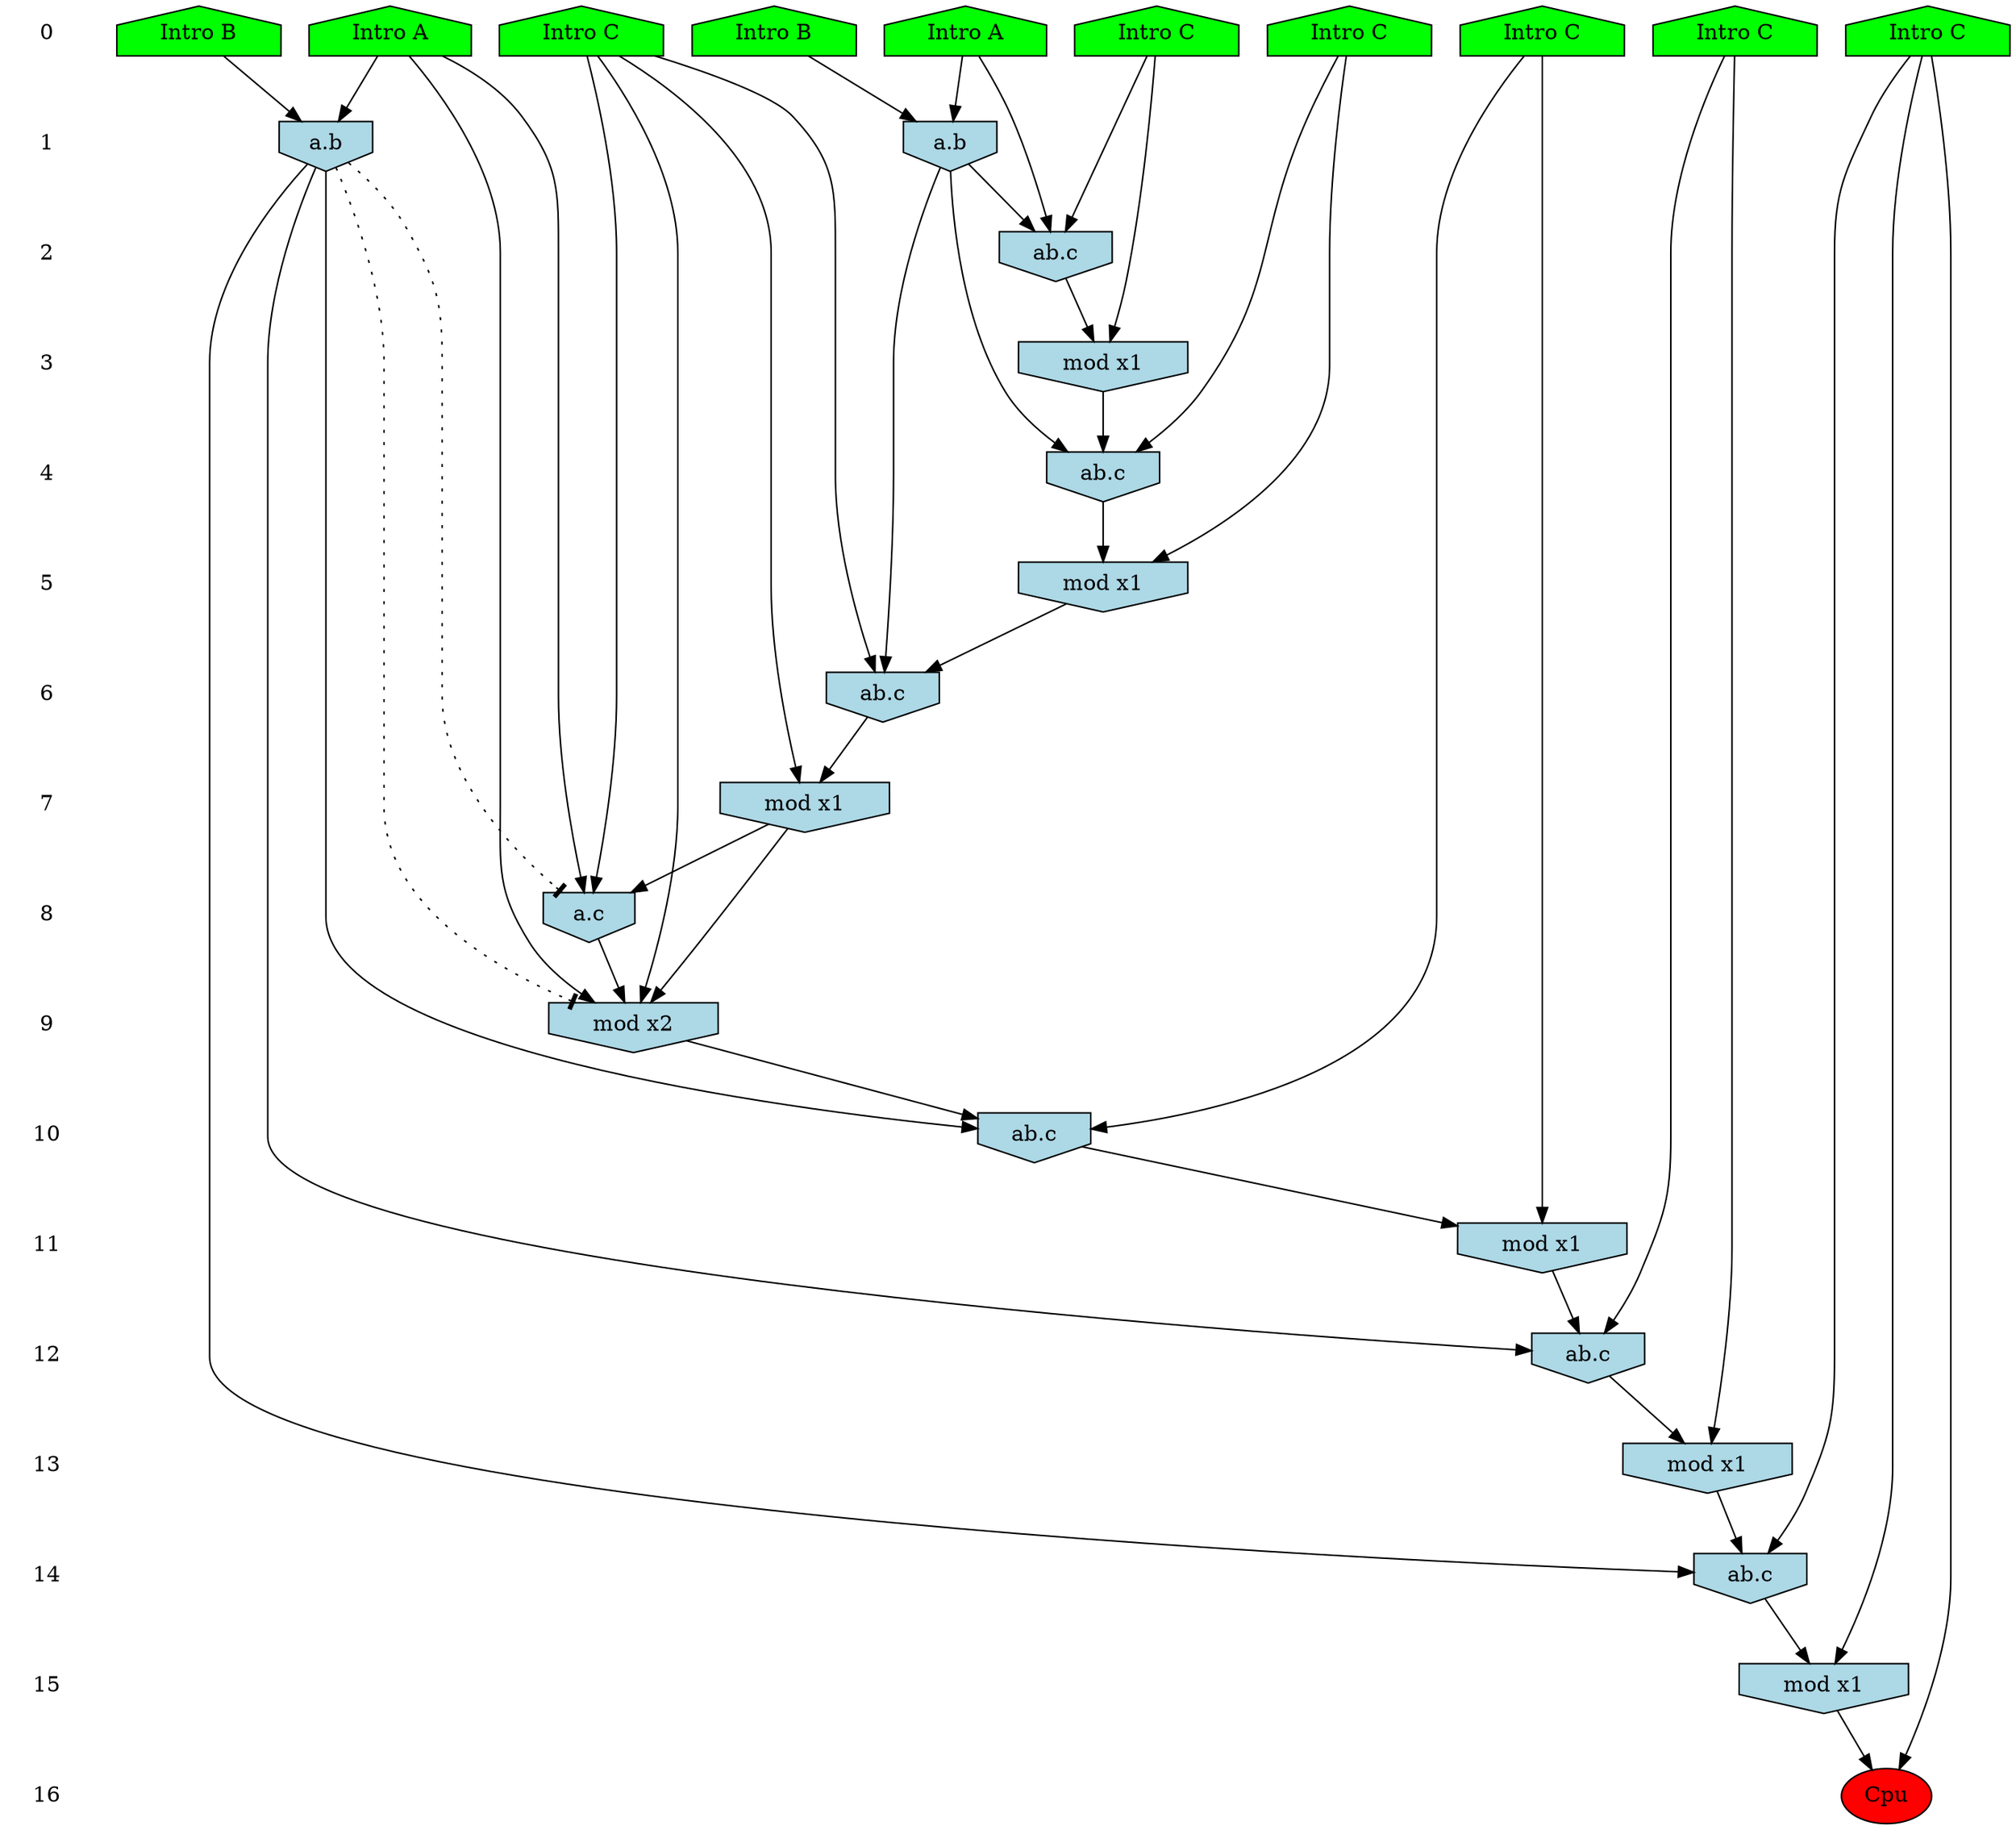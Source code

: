 /* Compression of 3 causal flows obtained in average at 1.604483E+01 t.u */
/* Compressed causal flows were: [2347;2673;3139] */
digraph G{
 ranksep=.5 ; 
{ rank = same ; "0" [shape=plaintext] ; node_1 [label ="Intro A", shape=house, style=filled, fillcolor=green] ;
node_2 [label ="Intro B", shape=house, style=filled, fillcolor=green] ;
node_3 [label ="Intro A", shape=house, style=filled, fillcolor=green] ;
node_4 [label ="Intro B", shape=house, style=filled, fillcolor=green] ;
node_5 [label ="Intro C", shape=house, style=filled, fillcolor=green] ;
node_6 [label ="Intro C", shape=house, style=filled, fillcolor=green] ;
node_7 [label ="Intro C", shape=house, style=filled, fillcolor=green] ;
node_8 [label ="Intro C", shape=house, style=filled, fillcolor=green] ;
node_9 [label ="Intro C", shape=house, style=filled, fillcolor=green] ;
node_10 [label ="Intro C", shape=house, style=filled, fillcolor=green] ;
}
{ rank = same ; "1" [shape=plaintext] ; node_11 [label="a.b", shape=invhouse, style=filled, fillcolor = lightblue] ;
node_20 [label="a.b", shape=invhouse, style=filled, fillcolor = lightblue] ;
}
{ rank = same ; "2" [shape=plaintext] ; node_12 [label="ab.c", shape=invhouse, style=filled, fillcolor = lightblue] ;
}
{ rank = same ; "3" [shape=plaintext] ; node_13 [label="mod x1", shape=invhouse, style=filled, fillcolor = lightblue] ;
}
{ rank = same ; "4" [shape=plaintext] ; node_14 [label="ab.c", shape=invhouse, style=filled, fillcolor = lightblue] ;
}
{ rank = same ; "5" [shape=plaintext] ; node_15 [label="mod x1", shape=invhouse, style=filled, fillcolor = lightblue] ;
}
{ rank = same ; "6" [shape=plaintext] ; node_16 [label="ab.c", shape=invhouse, style=filled, fillcolor = lightblue] ;
}
{ rank = same ; "7" [shape=plaintext] ; node_17 [label="mod x1", shape=invhouse, style=filled, fillcolor = lightblue] ;
}
{ rank = same ; "8" [shape=plaintext] ; node_18 [label="a.c", shape=invhouse, style=filled, fillcolor = lightblue] ;
}
{ rank = same ; "9" [shape=plaintext] ; node_19 [label="mod x2", shape=invhouse, style=filled, fillcolor = lightblue] ;
}
{ rank = same ; "10" [shape=plaintext] ; node_21 [label="ab.c", shape=invhouse, style=filled, fillcolor = lightblue] ;
}
{ rank = same ; "11" [shape=plaintext] ; node_22 [label="mod x1", shape=invhouse, style=filled, fillcolor = lightblue] ;
}
{ rank = same ; "12" [shape=plaintext] ; node_23 [label="ab.c", shape=invhouse, style=filled, fillcolor = lightblue] ;
}
{ rank = same ; "13" [shape=plaintext] ; node_24 [label="mod x1", shape=invhouse, style=filled, fillcolor = lightblue] ;
}
{ rank = same ; "14" [shape=plaintext] ; node_25 [label="ab.c", shape=invhouse, style=filled, fillcolor = lightblue] ;
}
{ rank = same ; "15" [shape=plaintext] ; node_26 [label="mod x1", shape=invhouse, style=filled, fillcolor = lightblue] ;
}
{ rank = same ; "16" [shape=plaintext] ; node_27 [label ="Cpu", style=filled, fillcolor=red] ;
}
"0" -> "1" [style="invis"]; 
"1" -> "2" [style="invis"]; 
"2" -> "3" [style="invis"]; 
"3" -> "4" [style="invis"]; 
"4" -> "5" [style="invis"]; 
"5" -> "6" [style="invis"]; 
"6" -> "7" [style="invis"]; 
"7" -> "8" [style="invis"]; 
"8" -> "9" [style="invis"]; 
"9" -> "10" [style="invis"]; 
"10" -> "11" [style="invis"]; 
"11" -> "12" [style="invis"]; 
"12" -> "13" [style="invis"]; 
"13" -> "14" [style="invis"]; 
"14" -> "15" [style="invis"]; 
"15" -> "16" [style="invis"]; 
node_1 -> node_11
node_2 -> node_11
node_1 -> node_12
node_6 -> node_12
node_11 -> node_12
node_6 -> node_13
node_12 -> node_13
node_5 -> node_14
node_11 -> node_14
node_13 -> node_14
node_5 -> node_15
node_14 -> node_15
node_8 -> node_16
node_11 -> node_16
node_15 -> node_16
node_8 -> node_17
node_16 -> node_17
node_3 -> node_18
node_8 -> node_18
node_17 -> node_18
node_3 -> node_19
node_8 -> node_19
node_17 -> node_19
node_18 -> node_19
node_3 -> node_20
node_4 -> node_20
node_7 -> node_21
node_19 -> node_21
node_20 -> node_21
node_7 -> node_22
node_21 -> node_22
node_9 -> node_23
node_20 -> node_23
node_22 -> node_23
node_9 -> node_24
node_23 -> node_24
node_10 -> node_25
node_20 -> node_25
node_24 -> node_25
node_10 -> node_26
node_25 -> node_26
node_10 -> node_27
node_26 -> node_27
node_20 -> node_19 [style=dotted, arrowhead = tee] 
node_20 -> node_18 [style=dotted, arrowhead = tee] 
}
/*
 Dot generation time: 0.001230
*/